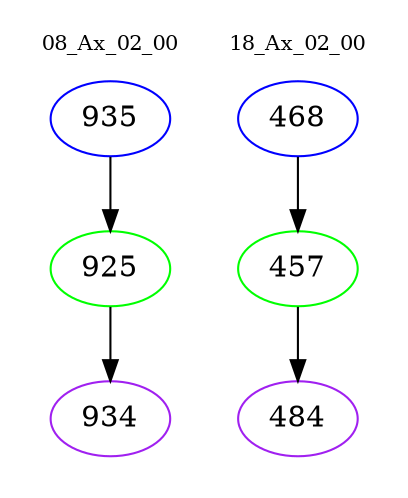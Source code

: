 digraph{
subgraph cluster_0 {
color = white
label = "08_Ax_02_00";
fontsize=10;
T0_935 [label="935", color="blue"]
T0_935 -> T0_925 [color="black"]
T0_925 [label="925", color="green"]
T0_925 -> T0_934 [color="black"]
T0_934 [label="934", color="purple"]
}
subgraph cluster_1 {
color = white
label = "18_Ax_02_00";
fontsize=10;
T1_468 [label="468", color="blue"]
T1_468 -> T1_457 [color="black"]
T1_457 [label="457", color="green"]
T1_457 -> T1_484 [color="black"]
T1_484 [label="484", color="purple"]
}
}
